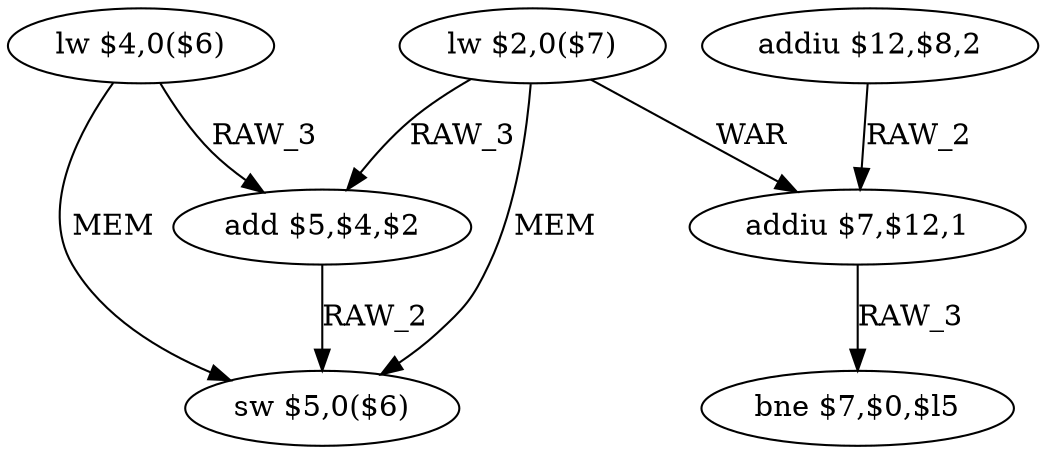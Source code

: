 digraph G1 {
node [shape = ellipse];
i0 [label = "lw $4,0($6)"] ;
i0 ->  i2 [label= "RAW_3"];
i0 ->  i3 [label= "MEM"];
i2 [label = "add $5,$4,$2"] ;
i2 ->  i3 [label= "RAW_2"];
i3 [label = "sw $5,0($6)"] ;
i1 [label = "lw $2,0($7)"] ;
i1 ->  i2 [label= "RAW_3"];
i1 ->  i5 [label= "WAR"];
i1 ->  i3 [label= "MEM"];
i5 [label = "addiu $7,$12,1"] ;
i5 ->  i6 [label= "RAW_3"];
i6 [label = "bne $7,$0,$l5"] ;
i4 [label = "addiu $12,$8,2"] ;
i4 ->  i5 [label= "RAW_2"];
}
